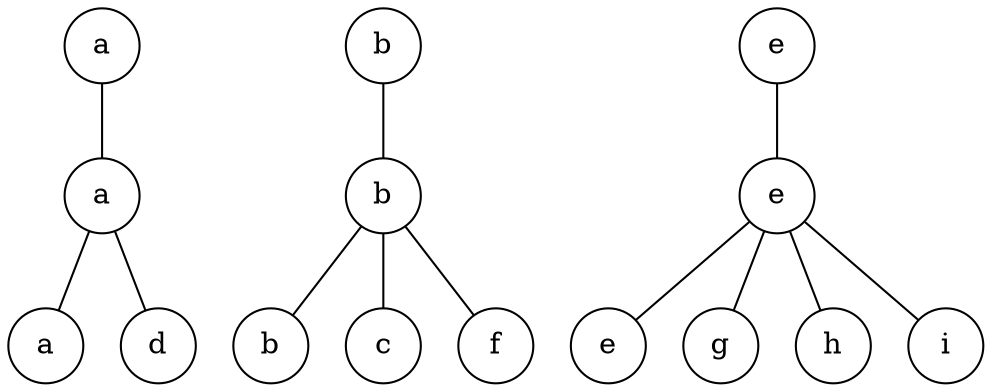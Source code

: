 graph
{
	node [shape=circle, style=solid, label=""];

	a2 -- a1;
	b2 -- b1;
	e2 -- e1;
	a1 -- a0;
	a1 -- d0;
	b1 -- b0;
	b1 -- c0;
	b1 -- f0;
	e1 -- e0;
	e1 -- g0;
	e1 -- h0;
	e1 -- i0;

	a0 [label=a];
	a1 [label=a];
	a2 [label=a];
	b0 [label=b];
	b1 [label=b];
	b2 [label=b];
	c0 [label=c];
	d0 [label=d];
	e0 [label=e];
	e1 [label=e];
	e2 [label=e];
	f0 [label=f];
	g0 [label=g];
	h0 [label=h];
	i0 [label=i];
}

